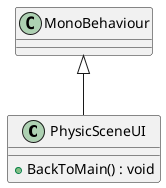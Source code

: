 @startuml
class PhysicSceneUI {
    + BackToMain() : void
}
MonoBehaviour <|-- PhysicSceneUI
@enduml

